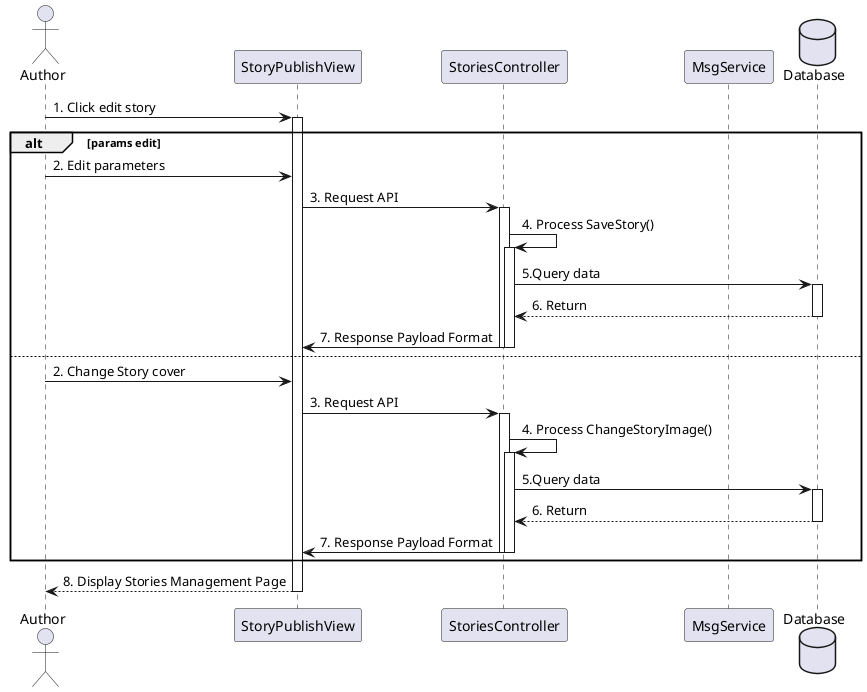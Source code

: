 @startuml
actor       Author       as user
participant StoryPublishView as view

participant StoriesController as controller

participant MsgService as msgService
database    Database as db

user -> view ++: 1. Click edit story
alt params edit
    user -> view : 2. Edit parameters
    view -> controller ++ : 3. Request API
    controller -> controller ++ : 4. Process SaveStory()
    controller -> db ++ : 5.Query data
    db --> controller -- : 6. Return
    controller -> view -- : 7. Response Payload Format
    deactivate controller
else
    user -> view : 2. Change Story cover
    view -> controller ++ : 3. Request API
    controller -> controller ++ : 4. Process ChangeStoryImage()
    controller -> db ++ : 5.Query data
    db --> controller -- : 6. Return
    controller -> view -- : 7. Response Payload Format
    deactivate controller
end
view --> user -- : 8. Display Stories Management Page


@enduml


